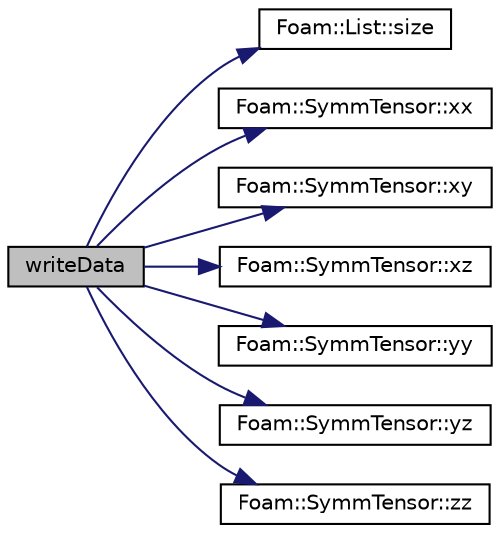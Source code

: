 digraph "writeData"
{
  bgcolor="transparent";
  edge [fontname="Helvetica",fontsize="10",labelfontname="Helvetica",labelfontsize="10"];
  node [fontname="Helvetica",fontsize="10",shape=record];
  rankdir="LR";
  Node26 [label="writeData",height=0.2,width=0.4,color="black", fillcolor="grey75", style="filled", fontcolor="black"];
  Node26 -> Node27 [color="midnightblue",fontsize="10",style="solid",fontname="Helvetica"];
  Node27 [label="Foam::List::size",height=0.2,width=0.4,color="black",URL="$a26833.html#a8a5f6fa29bd4b500caf186f60245b384",tooltip="Override size to be inconsistent with allocated storage. "];
  Node26 -> Node28 [color="midnightblue",fontsize="10",style="solid",fontname="Helvetica"];
  Node28 [label="Foam::SymmTensor::xx",height=0.2,width=0.4,color="black",URL="$a29577.html#a1b97c7c1ed81b4fb23da8dcb71a8cd2a"];
  Node26 -> Node29 [color="midnightblue",fontsize="10",style="solid",fontname="Helvetica"];
  Node29 [label="Foam::SymmTensor::xy",height=0.2,width=0.4,color="black",URL="$a29577.html#aab470ae2a5eeac8c33a7b6abac6b39b3"];
  Node26 -> Node30 [color="midnightblue",fontsize="10",style="solid",fontname="Helvetica"];
  Node30 [label="Foam::SymmTensor::xz",height=0.2,width=0.4,color="black",URL="$a29577.html#a6c0a9bc605f3cfdfb3307b3dcf136f60"];
  Node26 -> Node31 [color="midnightblue",fontsize="10",style="solid",fontname="Helvetica"];
  Node31 [label="Foam::SymmTensor::yy",height=0.2,width=0.4,color="black",URL="$a29577.html#aba9d77023a5662b9c2d3639d5de555a0"];
  Node26 -> Node32 [color="midnightblue",fontsize="10",style="solid",fontname="Helvetica"];
  Node32 [label="Foam::SymmTensor::yz",height=0.2,width=0.4,color="black",URL="$a29577.html#a4a98b51ba7019e1cfffae8d321a823df"];
  Node26 -> Node33 [color="midnightblue",fontsize="10",style="solid",fontname="Helvetica"];
  Node33 [label="Foam::SymmTensor::zz",height=0.2,width=0.4,color="black",URL="$a29577.html#a831c4848d01bfcc8d717b7ef92f2cd4b"];
}
